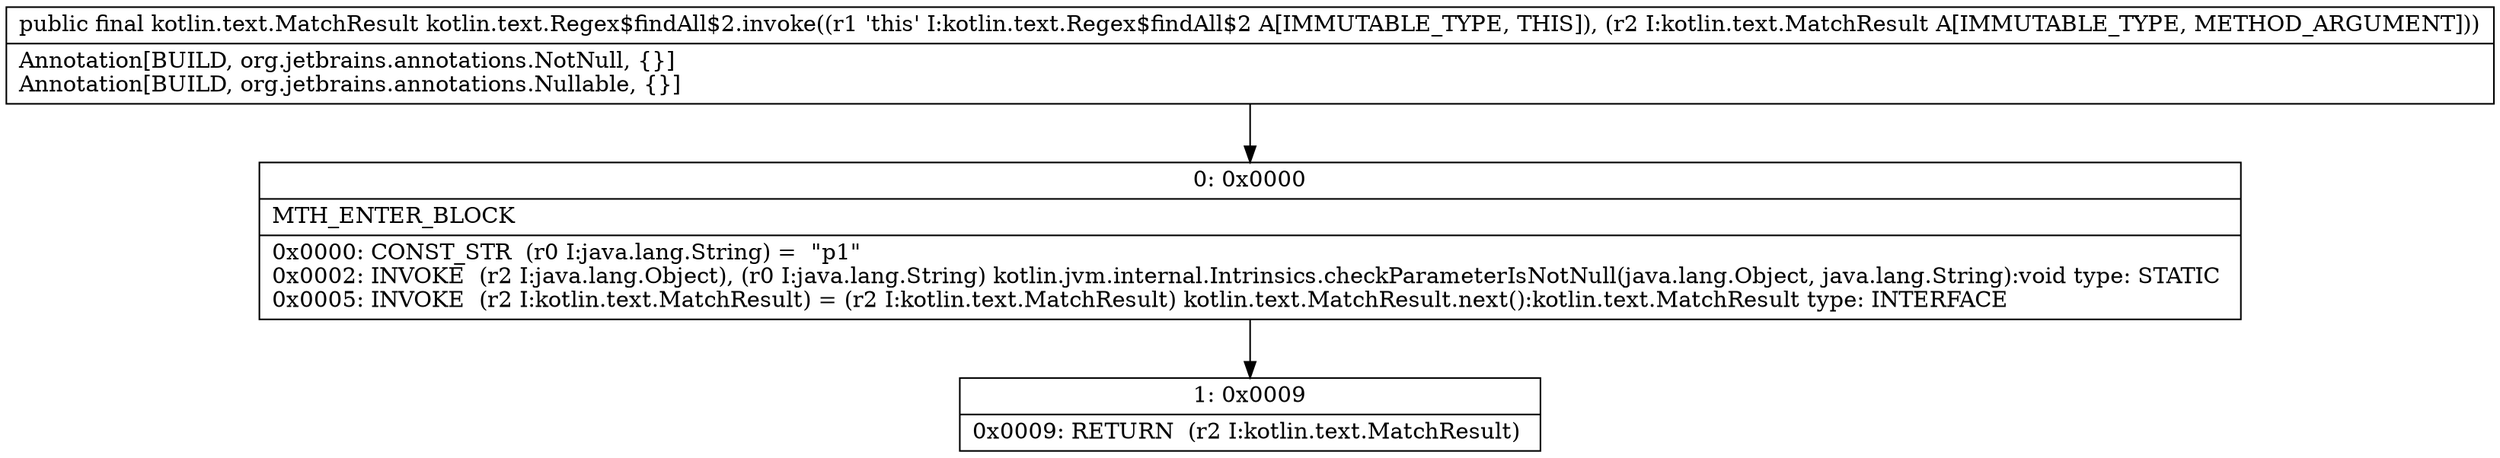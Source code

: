 digraph "CFG forkotlin.text.Regex$findAll$2.invoke(Lkotlin\/text\/MatchResult;)Lkotlin\/text\/MatchResult;" {
Node_0 [shape=record,label="{0\:\ 0x0000|MTH_ENTER_BLOCK\l|0x0000: CONST_STR  (r0 I:java.lang.String) =  \"p1\" \l0x0002: INVOKE  (r2 I:java.lang.Object), (r0 I:java.lang.String) kotlin.jvm.internal.Intrinsics.checkParameterIsNotNull(java.lang.Object, java.lang.String):void type: STATIC \l0x0005: INVOKE  (r2 I:kotlin.text.MatchResult) = (r2 I:kotlin.text.MatchResult) kotlin.text.MatchResult.next():kotlin.text.MatchResult type: INTERFACE \l}"];
Node_1 [shape=record,label="{1\:\ 0x0009|0x0009: RETURN  (r2 I:kotlin.text.MatchResult) \l}"];
MethodNode[shape=record,label="{public final kotlin.text.MatchResult kotlin.text.Regex$findAll$2.invoke((r1 'this' I:kotlin.text.Regex$findAll$2 A[IMMUTABLE_TYPE, THIS]), (r2 I:kotlin.text.MatchResult A[IMMUTABLE_TYPE, METHOD_ARGUMENT]))  | Annotation[BUILD, org.jetbrains.annotations.NotNull, \{\}]\lAnnotation[BUILD, org.jetbrains.annotations.Nullable, \{\}]\l}"];
MethodNode -> Node_0;
Node_0 -> Node_1;
}

